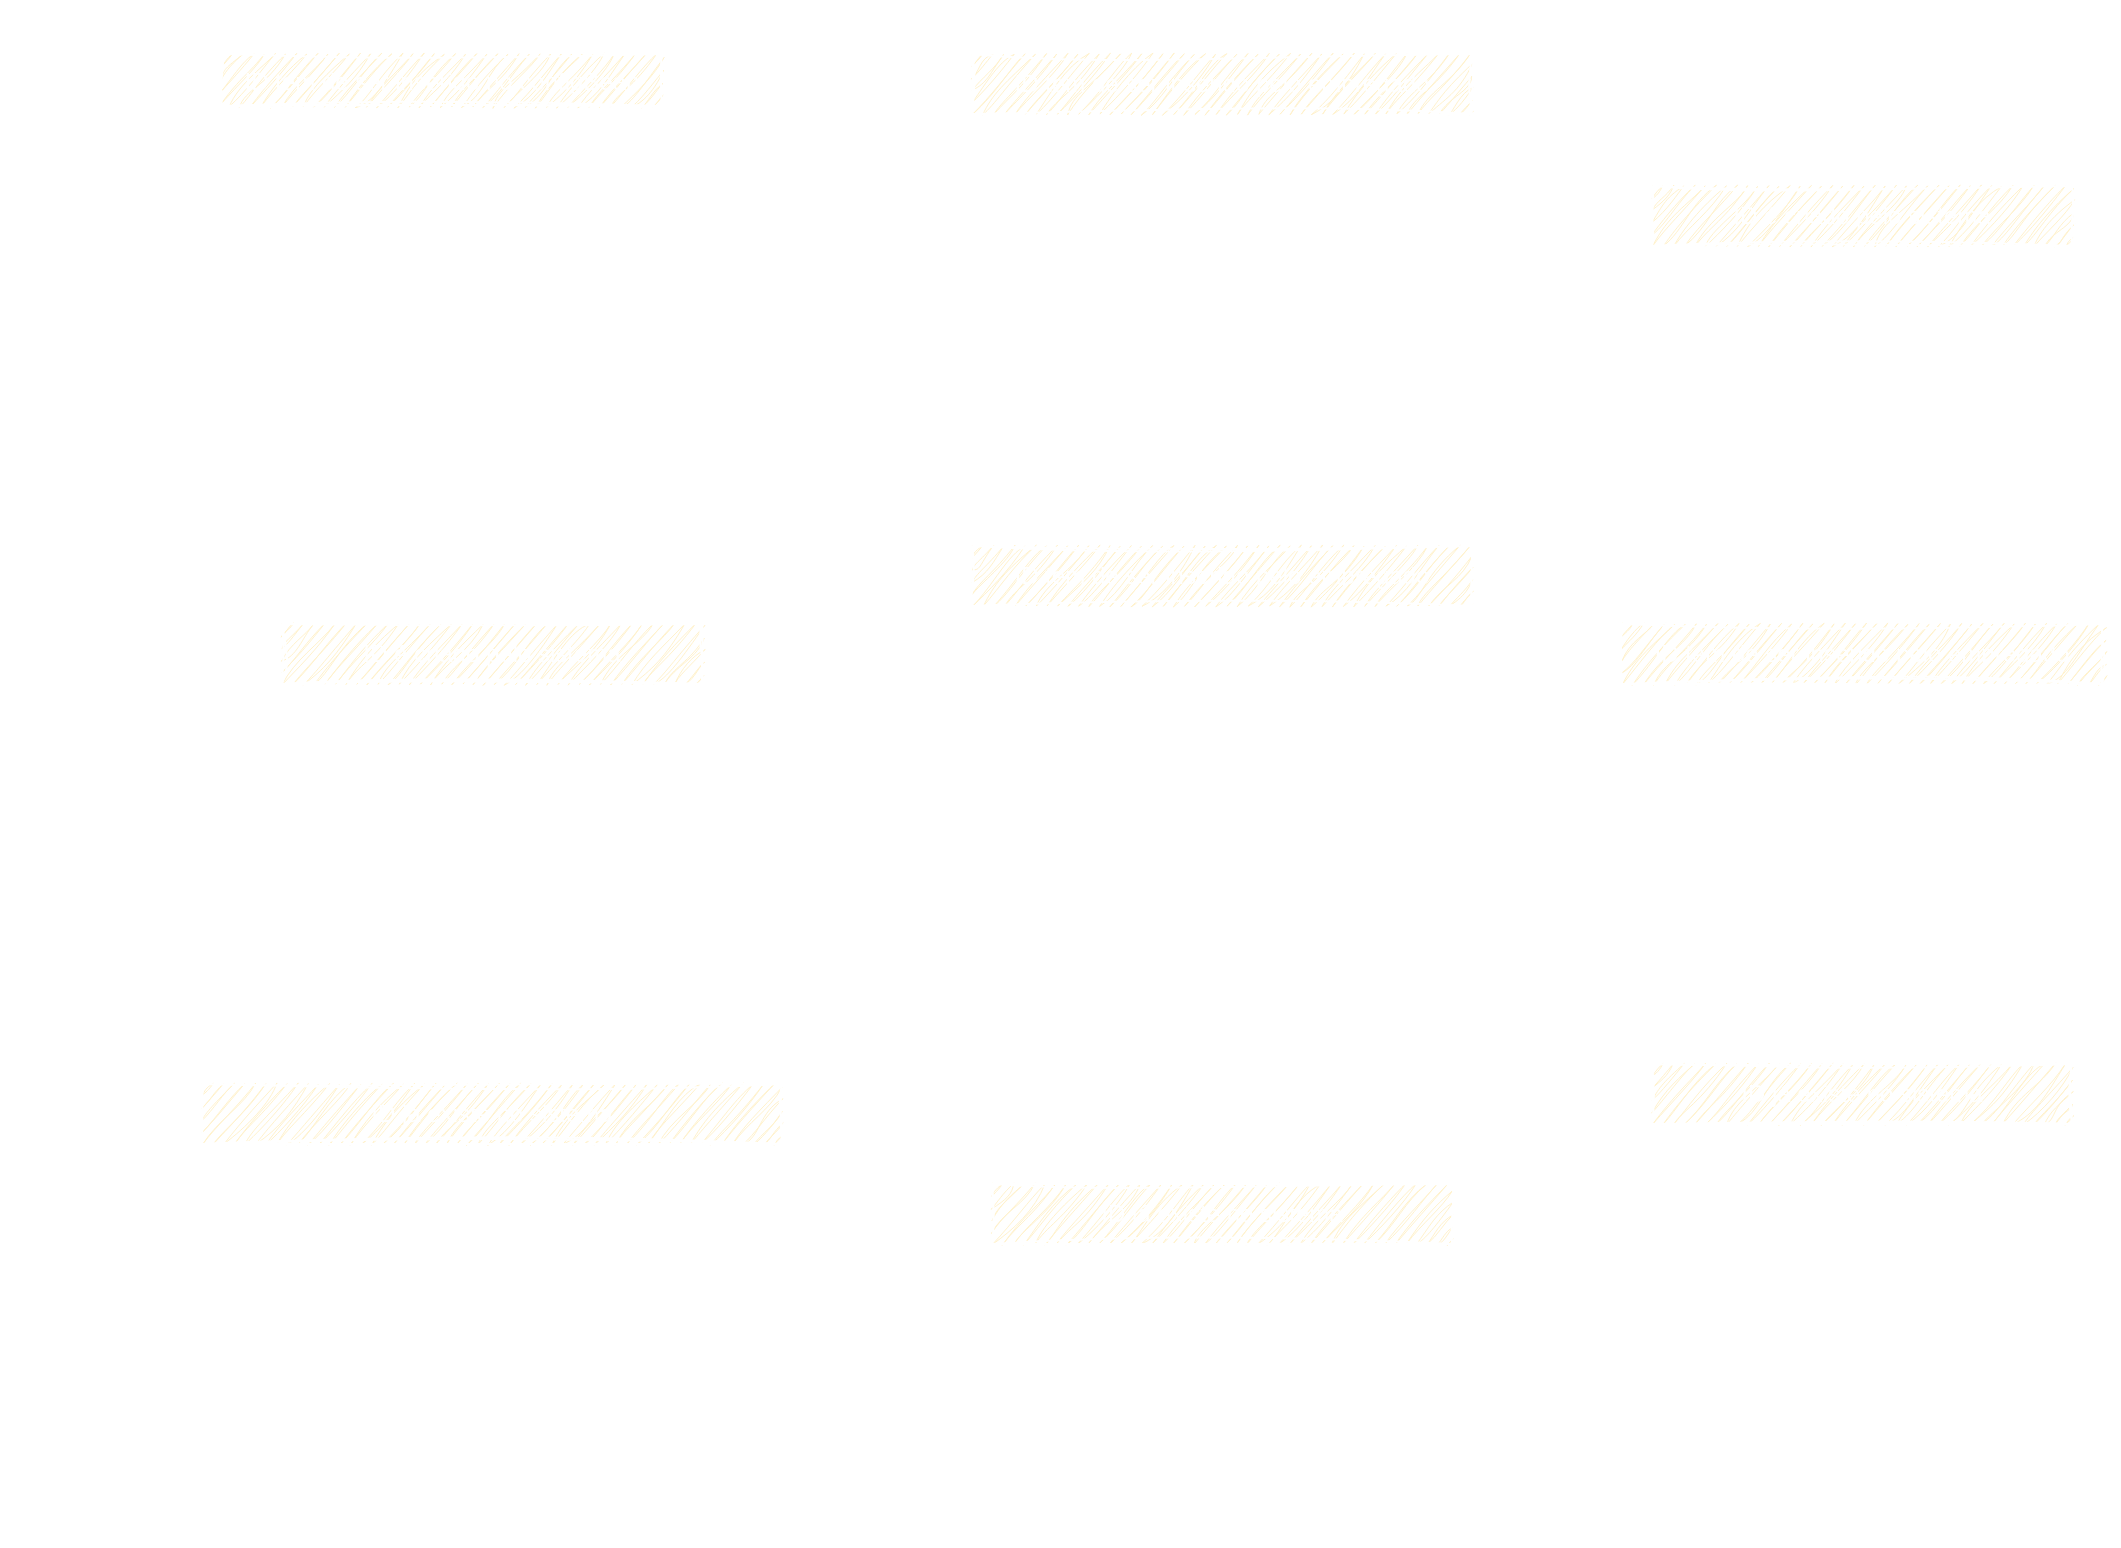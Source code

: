 <mxfile version="27.2.0">
  <diagram name="Page-1" id="cMN_Df8OAqZpYgNWafIF">
    <mxGraphModel dx="3818" dy="756" grid="1" gridSize="10" guides="1" tooltips="1" connect="1" arrows="1" fold="1" page="0" pageScale="1" pageWidth="850" pageHeight="1100" math="0" shadow="0">
      <root>
        <mxCell id="0" />
        <mxCell id="1" parent="0" />
        <mxCell id="_f2899_Ufuou7Of5-Ve6-8" value="&lt;b&gt;Order&lt;/b&gt;" style="swimlane;fontStyle=0;childLayout=stackLayout;horizontal=1;startSize=26;fillColor=none;horizontalStack=0;resizeParent=1;resizeParentMax=0;resizeLast=0;collapsible=1;marginBottom=0;whiteSpace=wrap;html=1;sketch=1;curveFitting=1;jiggle=2;strokeColor=#FFFFFF;fontColor=#FFFFFF;" parent="1" vertex="1">
          <mxGeometry x="-1655" y="385" width="250" height="186" as="geometry" />
        </mxCell>
        <mxCell id="f7W8siR6c6t3eu_DEzM9-4" value="ID tem de ser inserido pelo empregado" style="text;html=1;align=center;verticalAlign=middle;whiteSpace=wrap;rounded=0;fillColor=#fff2cc;strokeColor=#FFFFFF;sketch=1;curveFitting=1;jiggle=2;fontColor=#FFFFFF;" parent="_f2899_Ufuou7Of5-Ve6-8" vertex="1">
          <mxGeometry y="26" width="250" height="30" as="geometry" />
        </mxCell>
        <mxCell id="_f2899_Ufuou7Of5-Ve6-9" value="+ id: long" style="text;strokeColor=#FFFFFF;fillColor=none;align=left;verticalAlign=top;spacingLeft=4;spacingRight=4;overflow=hidden;rotatable=0;points=[[0,0.5],[1,0.5]];portConstraint=eastwest;whiteSpace=wrap;html=1;sketch=1;curveFitting=1;jiggle=2;fontColor=#FFFFFF;" parent="_f2899_Ufuou7Of5-Ve6-8" vertex="1">
          <mxGeometry y="56" width="250" height="26" as="geometry" />
        </mxCell>
        <mxCell id="f7W8siR6c6t3eu_DEzM9-13" value="+ createdDate: Date" style="text;strokeColor=#FFFFFF;fillColor=none;align=left;verticalAlign=top;spacingLeft=4;spacingRight=4;overflow=hidden;rotatable=0;points=[[0,0.5],[1,0.5]];portConstraint=eastwest;whiteSpace=wrap;html=1;sketch=1;curveFitting=1;jiggle=2;fontColor=#FFFFFF;" parent="_f2899_Ufuou7Of5-Ve6-8" vertex="1">
          <mxGeometry y="82" width="250" height="26" as="geometry" />
        </mxCell>
        <mxCell id="f7W8siR6c6t3eu_DEzM9-14" value="+ deliveredDate: Date" style="text;strokeColor=#FFFFFF;fillColor=none;align=left;verticalAlign=top;spacingLeft=4;spacingRight=4;overflow=hidden;rotatable=0;points=[[0,0.5],[1,0.5]];portConstraint=eastwest;whiteSpace=wrap;html=1;sketch=1;curveFitting=1;jiggle=2;fontColor=#FFFFFF;" parent="_f2899_Ufuou7Of5-Ve6-8" vertex="1">
          <mxGeometry y="108" width="250" height="26" as="geometry" />
        </mxCell>
        <mxCell id="_f2899_Ufuou7Of5-Ve6-10" value="+ customer: Customer" style="text;strokeColor=#FFFFFF;fillColor=none;align=left;verticalAlign=top;spacingLeft=4;spacingRight=4;overflow=hidden;rotatable=0;points=[[0,0.5],[1,0.5]];portConstraint=eastwest;whiteSpace=wrap;html=1;sketch=1;curveFitting=1;jiggle=2;fontColor=#FFFFFF;" parent="_f2899_Ufuou7Of5-Ve6-8" vertex="1">
          <mxGeometry y="134" width="250" height="26" as="geometry" />
        </mxCell>
        <mxCell id="_f2899_Ufuou7Of5-Ve6-11" value="+ volumes: List&amp;lt;Volume&amp;gt;" style="text;strokeColor=#FFFFFF;fillColor=none;align=left;verticalAlign=top;spacingLeft=4;spacingRight=4;overflow=hidden;rotatable=0;points=[[0,0.5],[1,0.5]];portConstraint=eastwest;whiteSpace=wrap;html=1;sketch=1;curveFitting=1;jiggle=2;fontColor=#FFFFFF;" parent="_f2899_Ufuou7Of5-Ve6-8" vertex="1">
          <mxGeometry y="160" width="250" height="26" as="geometry" />
        </mxCell>
        <mxCell id="_f2899_Ufuou7Of5-Ve6-14" value="&lt;b&gt;Customer&lt;/b&gt;" style="swimlane;fontStyle=0;childLayout=stackLayout;horizontal=1;startSize=26;fillColor=none;horizontalStack=0;resizeParent=1;resizeParentMax=0;resizeLast=0;collapsible=1;marginBottom=0;whiteSpace=wrap;html=1;sketch=1;curveFitting=1;jiggle=2;strokeColor=#FFFFFF;fontColor=#FFFFFF;" parent="1" vertex="1">
          <mxGeometry x="-1830" y="594" width="140" height="52" as="geometry" />
        </mxCell>
        <mxCell id="_f2899_Ufuou7Of5-Ve6-15" value="+ orders: List&amp;lt;Order&amp;gt;" style="text;strokeColor=#FFFFFF;fillColor=none;align=left;verticalAlign=top;spacingLeft=4;spacingRight=4;overflow=hidden;rotatable=0;points=[[0,0.5],[1,0.5]];portConstraint=eastwest;whiteSpace=wrap;html=1;sketch=1;curveFitting=1;jiggle=2;fontColor=#FFFFFF;" parent="_f2899_Ufuou7Of5-Ve6-14" vertex="1">
          <mxGeometry y="26" width="140" height="26" as="geometry" />
        </mxCell>
        <mxCell id="_f2899_Ufuou7Of5-Ve6-20" value="" style="endArrow=ERzeroToMany;html=1;rounded=0;fontSize=12;startSize=13;endSize=13;endFill=0;startArrow=ERmandOne;startFill=0;targetPerimeterSpacing=0;strokeWidth=1;jumpSize=7;jumpStyle=none;sketch=1;curveFitting=1;jiggle=2;strokeColor=#FFFFFF;fontColor=#FFFFFF;" parent="1" source="_f2899_Ufuou7Of5-Ve6-14" target="_f2899_Ufuou7Of5-Ve6-8" edge="1">
          <mxGeometry relative="1" as="geometry">
            <mxPoint x="-1760" y="776" as="sourcePoint" />
            <mxPoint x="-1600" y="776" as="targetPoint" />
            <Array as="points">
              <mxPoint x="-1760" y="478" />
            </Array>
          </mxGeometry>
        </mxCell>
        <mxCell id="_f2899_Ufuou7Of5-Ve6-21" value="&lt;b&gt;Volume&lt;/b&gt;" style="swimlane;fontStyle=0;childLayout=stackLayout;horizontal=1;startSize=26;fillColor=none;horizontalStack=0;resizeParent=1;resizeParentMax=0;resizeLast=0;collapsible=1;marginBottom=0;whiteSpace=wrap;html=1;sketch=1;curveFitting=1;jiggle=2;strokeColor=#FFFFFF;fontColor=#FFFFFF;" parent="1" vertex="1">
          <mxGeometry x="-1655" y="631" width="250" height="238" as="geometry" />
        </mxCell>
        <mxCell id="f7W8siR6c6t3eu_DEzM9-12" value="ID tem de ser inserido pelo empregado" style="text;html=1;align=center;verticalAlign=middle;whiteSpace=wrap;rounded=0;fillColor=#fff2cc;strokeColor=#FFFFFF;sketch=1;curveFitting=1;jiggle=2;fontColor=#FFFFFF;" parent="_f2899_Ufuou7Of5-Ve6-21" vertex="1">
          <mxGeometry y="26" width="250" height="30" as="geometry" />
        </mxCell>
        <mxCell id="_f2899_Ufuou7Of5-Ve6-22" value="+ id: long" style="text;strokeColor=#FFFFFF;fillColor=none;align=left;verticalAlign=top;spacingLeft=4;spacingRight=4;overflow=hidden;rotatable=0;points=[[0,0.5],[1,0.5]];portConstraint=eastwest;whiteSpace=wrap;html=1;sketch=1;curveFitting=1;jiggle=2;fontColor=#FFFFFF;" parent="_f2899_Ufuou7Of5-Ve6-21" vertex="1">
          <mxGeometry y="56" width="250" height="26" as="geometry" />
        </mxCell>
        <mxCell id="K8J9Dw67rBefeWDIj-ES-1" value="+ sentDate: Date" style="text;strokeColor=#FFFFFF;fillColor=none;align=left;verticalAlign=top;spacingLeft=4;spacingRight=4;overflow=hidden;rotatable=0;points=[[0,0.5],[1,0.5]];portConstraint=eastwest;whiteSpace=wrap;html=1;sketch=1;curveFitting=1;jiggle=2;fontColor=#FFFFFF;" parent="_f2899_Ufuou7Of5-Ve6-21" vertex="1">
          <mxGeometry y="82" width="250" height="26" as="geometry" />
        </mxCell>
        <mxCell id="K8J9Dw67rBefeWDIj-ES-2" value="+ deliveredDate&lt;span style=&quot;background-color: initial;&quot;&gt;: Date&lt;/span&gt;" style="text;strokeColor=#FFFFFF;fillColor=none;align=left;verticalAlign=top;spacingLeft=4;spacingRight=4;overflow=hidden;rotatable=0;points=[[0,0.5],[1,0.5]];portConstraint=eastwest;whiteSpace=wrap;html=1;sketch=1;curveFitting=1;jiggle=2;fontColor=#FFFFFF;" parent="_f2899_Ufuou7Of5-Ve6-21" vertex="1">
          <mxGeometry y="108" width="250" height="26" as="geometry" />
        </mxCell>
        <mxCell id="_f2899_Ufuou7Of5-Ve6-23" value="+ pack: PackageType" style="text;strokeColor=#FFFFFF;fillColor=none;align=left;verticalAlign=top;spacingLeft=4;spacingRight=4;overflow=hidden;rotatable=0;points=[[0,0.5],[1,0.5]];portConstraint=eastwest;whiteSpace=wrap;html=1;sketch=1;curveFitting=1;jiggle=2;fontColor=#FFFFFF;" parent="_f2899_Ufuou7Of5-Ve6-21" vertex="1">
          <mxGeometry y="134" width="250" height="26" as="geometry" />
        </mxCell>
        <mxCell id="_f2899_Ufuou7Of5-Ve6-24" value="+ products: List&amp;lt;ProductRecords&amp;gt;" style="text;strokeColor=#FFFFFF;fillColor=none;align=left;verticalAlign=top;spacingLeft=4;spacingRight=4;overflow=hidden;rotatable=0;points=[[0,0.5],[1,0.5]];portConstraint=eastwest;whiteSpace=wrap;html=1;sketch=1;curveFitting=1;jiggle=2;fontColor=#FFFFFF;" parent="_f2899_Ufuou7Of5-Ve6-21" vertex="1">
          <mxGeometry y="160" width="250" height="26" as="geometry" />
        </mxCell>
        <mxCell id="_f2899_Ufuou7Of5-Ve6-25" value="+ sensors: List&amp;lt;Sensor&amp;gt;" style="text;strokeColor=#FFFFFF;fillColor=none;align=left;verticalAlign=top;spacingLeft=4;spacingRight=4;overflow=hidden;rotatable=0;points=[[0,0.5],[1,0.5]];portConstraint=eastwest;whiteSpace=wrap;html=1;sketch=1;curveFitting=1;jiggle=2;fontColor=#FFFFFF;" parent="_f2899_Ufuou7Of5-Ve6-21" vertex="1">
          <mxGeometry y="186" width="250" height="26" as="geometry" />
        </mxCell>
        <mxCell id="_f2899_Ufuou7Of5-Ve6-26" value="+ order: Order" style="text;strokeColor=#FFFFFF;fillColor=none;align=left;verticalAlign=top;spacingLeft=4;spacingRight=4;overflow=hidden;rotatable=0;points=[[0,0.5],[1,0.5]];portConstraint=eastwest;whiteSpace=wrap;html=1;sketch=1;curveFitting=1;jiggle=2;fontColor=#FFFFFF;" parent="_f2899_Ufuou7Of5-Ve6-21" vertex="1">
          <mxGeometry y="212" width="250" height="26" as="geometry" />
        </mxCell>
        <mxCell id="_f2899_Ufuou7Of5-Ve6-27" value="" style="endArrow=ERmandOne;html=1;rounded=0;fontSize=12;startSize=13;endSize=13;startArrow=ERoneToMany;startFill=0;endFill=0;sketch=1;curveFitting=1;jiggle=2;strokeColor=#FFFFFF;fontColor=#FFFFFF;" parent="1" source="_f2899_Ufuou7Of5-Ve6-21" target="_f2899_Ufuou7Of5-Ve6-8" edge="1">
          <mxGeometry relative="1" as="geometry">
            <mxPoint x="-1730" y="776" as="sourcePoint" />
            <mxPoint x="-1610" y="646" as="targetPoint" />
          </mxGeometry>
        </mxCell>
        <mxCell id="vDZfe7IzeGbe9_NpDukr-15" value="&lt;b&gt;ProductType&lt;/b&gt;" style="swimlane;fontStyle=0;childLayout=stackLayout;horizontal=1;startSize=26;fillColor=none;horizontalStack=0;resizeParent=1;resizeParentMax=0;resizeLast=0;collapsible=1;marginBottom=0;whiteSpace=wrap;html=1;sketch=1;curveFitting=1;jiggle=2;strokeColor=#FFFFFF;fontColor=#FFFFFF;" parent="1" vertex="1">
          <mxGeometry x="-2040" y="900" width="290" height="186" as="geometry">
            <mxRectangle x="-1680" y="990" width="90" height="30" as="alternateBounds" />
          </mxGeometry>
        </mxCell>
        <mxCell id="f7W8siR6c6t3eu_DEzM9-8" value="ID já existe no sistema" style="text;html=1;align=center;verticalAlign=middle;whiteSpace=wrap;rounded=0;fillColor=#fff2cc;strokeColor=#FFFFFF;sketch=1;curveFitting=1;jiggle=2;fontColor=#FFFFFF;" parent="vDZfe7IzeGbe9_NpDukr-15" vertex="1">
          <mxGeometry y="26" width="290" height="30" as="geometry" />
        </mxCell>
        <mxCell id="vDZfe7IzeGbe9_NpDukr-16" value="+ id: long" style="text;strokeColor=#FFFFFF;fillColor=none;align=left;verticalAlign=top;spacingLeft=4;spacingRight=4;overflow=hidden;rotatable=0;points=[[0,0.5],[1,0.5]];portConstraint=eastwest;whiteSpace=wrap;html=1;sketch=1;curveFitting=1;jiggle=2;fontColor=#FFFFFF;" parent="vDZfe7IzeGbe9_NpDukr-15" vertex="1">
          <mxGeometry y="56" width="290" height="26" as="geometry" />
        </mxCell>
        <mxCell id="vDZfe7IzeGbe9_NpDukr-17" value="+ name: String" style="text;strokeColor=#FFFFFF;fillColor=none;align=left;verticalAlign=top;spacingLeft=4;spacingRight=4;overflow=hidden;rotatable=0;points=[[0,0.5],[1,0.5]];portConstraint=eastwest;whiteSpace=wrap;html=1;sketch=1;curveFitting=1;jiggle=2;fontColor=#FFFFFF;" parent="vDZfe7IzeGbe9_NpDukr-15" vertex="1">
          <mxGeometry y="82" width="290" height="26" as="geometry" />
        </mxCell>
        <mxCell id="_Q6XGL1x2K6SCyfAGfjQ-2" value="+ mandatoryPackage: boolean" style="text;strokeColor=#FFFFFF;fillColor=none;align=left;verticalAlign=top;spacingLeft=4;spacingRight=4;overflow=hidden;rotatable=0;points=[[0,0.5],[1,0.5]];portConstraint=eastwest;whiteSpace=wrap;html=1;sketch=1;curveFitting=1;jiggle=2;fontColor=#FFFFFF;" parent="vDZfe7IzeGbe9_NpDukr-15" vertex="1">
          <mxGeometry y="108" width="290" height="26" as="geometry" />
        </mxCell>
        <mxCell id="vDZfe7IzeGbe9_NpDukr-22" value="+ mandatorySensors: List&amp;lt;SensorType&amp;gt;" style="text;strokeColor=#FFFFFF;fillColor=none;align=left;verticalAlign=top;spacingLeft=4;spacingRight=4;overflow=hidden;rotatable=0;points=[[0,0.5],[1,0.5]];portConstraint=eastwest;whiteSpace=wrap;html=1;sketch=1;curveFitting=1;jiggle=2;fontColor=#FFFFFF;" parent="vDZfe7IzeGbe9_NpDukr-15" vertex="1">
          <mxGeometry y="134" width="290" height="26" as="geometry" />
        </mxCell>
        <mxCell id="IXSkyl0bV_Z0-9Qknr-a-1" value="+ productRecords: List&amp;lt;ProductRecord&amp;gt;" style="text;strokeColor=#FFFFFF;fillColor=none;align=left;verticalAlign=top;spacingLeft=4;spacingRight=4;overflow=hidden;rotatable=0;points=[[0,0.5],[1,0.5]];portConstraint=eastwest;whiteSpace=wrap;html=1;sketch=1;curveFitting=1;jiggle=2;fontColor=#FFFFFF;" parent="vDZfe7IzeGbe9_NpDukr-15" vertex="1">
          <mxGeometry y="160" width="290" height="26" as="geometry" />
        </mxCell>
        <mxCell id="vDZfe7IzeGbe9_NpDukr-25" value="&lt;b&gt;Sensor&lt;/b&gt;" style="swimlane;fontStyle=0;childLayout=stackLayout;horizontal=1;startSize=26;fillColor=none;horizontalStack=0;resizeParent=1;resizeParentMax=0;resizeLast=0;collapsible=1;marginBottom=0;whiteSpace=wrap;html=1;sketch=1;curveFitting=1;jiggle=2;strokeColor=#FFFFFF;fontColor=#FFFFFF;" parent="1" vertex="1">
          <mxGeometry x="-1330" y="670" width="240" height="160" as="geometry" />
        </mxCell>
        <mxCell id="f7W8siR6c6t3eu_DEzM9-5" value="ID tem de ser inserido pelo empregado" style="text;html=1;align=center;verticalAlign=middle;whiteSpace=wrap;rounded=0;fillColor=#fff2cc;strokeColor=#FFFFFF;sketch=1;curveFitting=1;jiggle=2;fontColor=#FFFFFF;" parent="vDZfe7IzeGbe9_NpDukr-25" vertex="1">
          <mxGeometry y="26" width="240" height="30" as="geometry" />
        </mxCell>
        <mxCell id="vDZfe7IzeGbe9_NpDukr-26" value="+ id: long" style="text;strokeColor=#FFFFFF;fillColor=none;align=left;verticalAlign=top;spacingLeft=4;spacingRight=4;overflow=hidden;rotatable=0;points=[[0,0.5],[1,0.5]];portConstraint=eastwest;whiteSpace=wrap;html=1;sketch=1;curveFitting=1;jiggle=2;fontColor=#FFFFFF;" parent="vDZfe7IzeGbe9_NpDukr-25" vertex="1">
          <mxGeometry y="56" width="240" height="26" as="geometry" />
        </mxCell>
        <mxCell id="vDZfe7IzeGbe9_NpDukr-27" value="+ sensorType: SensorType" style="text;strokeColor=#FFFFFF;fillColor=none;align=left;verticalAlign=top;spacingLeft=4;spacingRight=4;overflow=hidden;rotatable=0;points=[[0,0.5],[1,0.5]];portConstraint=eastwest;whiteSpace=wrap;html=1;sketch=1;curveFitting=1;jiggle=2;fontColor=#FFFFFF;" parent="vDZfe7IzeGbe9_NpDukr-25" vertex="1">
          <mxGeometry y="82" width="240" height="26" as="geometry" />
        </mxCell>
        <mxCell id="vDZfe7IzeGbe9_NpDukr-28" value="+ volume: Volume" style="text;strokeColor=#FFFFFF;fillColor=none;align=left;verticalAlign=top;spacingLeft=4;spacingRight=4;overflow=hidden;rotatable=0;points=[[0,0.5],[1,0.5]];portConstraint=eastwest;whiteSpace=wrap;html=1;sketch=1;curveFitting=1;jiggle=2;fontColor=#FFFFFF;" parent="vDZfe7IzeGbe9_NpDukr-25" vertex="1">
          <mxGeometry y="108" width="240" height="26" as="geometry" />
        </mxCell>
        <mxCell id="LXzmhEmYesHwJu5CRcuR-1" value="+ history: List&amp;lt;&lt;span style=&quot;text-align: center;&quot;&gt;SensorRecord&lt;/span&gt;&amp;gt;" style="text;strokeColor=#FFFFFF;fillColor=none;align=left;verticalAlign=top;spacingLeft=4;spacingRight=4;overflow=hidden;rotatable=0;points=[[0,0.5],[1,0.5]];portConstraint=eastwest;whiteSpace=wrap;html=1;sketch=1;curveFitting=1;jiggle=2;fontColor=#FFFFFF;" parent="vDZfe7IzeGbe9_NpDukr-25" vertex="1">
          <mxGeometry y="134" width="240" height="26" as="geometry" />
        </mxCell>
        <mxCell id="UekZVxKTPZU8Njk1ZDB9-11" style="edgeStyle=orthogonalEdgeStyle;rounded=0;orthogonalLoop=1;jettySize=auto;html=1;exitX=1;exitY=0.5;exitDx=0;exitDy=0;sketch=1;curveFitting=1;jiggle=2;strokeColor=#FFFFFF;fontColor=#FFFFFF;" parent="vDZfe7IzeGbe9_NpDukr-25" source="vDZfe7IzeGbe9_NpDukr-28" target="vDZfe7IzeGbe9_NpDukr-28" edge="1">
          <mxGeometry relative="1" as="geometry" />
        </mxCell>
        <mxCell id="vDZfe7IzeGbe9_NpDukr-37" value="&lt;b&gt;SensorType&lt;/b&gt;" style="swimlane;fontStyle=0;childLayout=stackLayout;horizontal=1;startSize=26;fillColor=none;horizontalStack=0;resizeParent=1;resizeParentMax=0;resizeLast=0;collapsible=1;marginBottom=0;whiteSpace=wrap;html=1;sketch=1;curveFitting=1;jiggle=2;strokeColor=#FFFFFF;fontColor=#FFFFFF;" parent="1" vertex="1">
          <mxGeometry x="-1315" y="890" width="210" height="264" as="geometry" />
        </mxCell>
        <mxCell id="f7W8siR6c6t3eu_DEzM9-6" value="ID já existe no sistema" style="text;html=1;align=center;verticalAlign=middle;whiteSpace=wrap;rounded=0;fillColor=#fff2cc;strokeColor=#FFFFFF;sketch=1;curveFitting=1;jiggle=2;fontColor=#FFFFFF;" parent="vDZfe7IzeGbe9_NpDukr-37" vertex="1">
          <mxGeometry y="26" width="210" height="30" as="geometry" />
        </mxCell>
        <mxCell id="vDZfe7IzeGbe9_NpDukr-38" value="+ id: long" style="text;strokeColor=#FFFFFF;fillColor=none;align=left;verticalAlign=top;spacingLeft=4;spacingRight=4;overflow=hidden;rotatable=0;points=[[0,0.5],[1,0.5]];portConstraint=eastwest;whiteSpace=wrap;html=1;sketch=1;curveFitting=1;jiggle=2;fontColor=#FFFFFF;" parent="vDZfe7IzeGbe9_NpDukr-37" vertex="1">
          <mxGeometry y="56" width="210" height="26" as="geometry" />
        </mxCell>
        <mxCell id="vDZfe7IzeGbe9_NpDukr-39" value="+ name: String" style="text;strokeColor=#FFFFFF;fillColor=none;align=left;verticalAlign=top;spacingLeft=4;spacingRight=4;overflow=hidden;rotatable=0;points=[[0,0.5],[1,0.5]];portConstraint=eastwest;whiteSpace=wrap;html=1;sketch=1;curveFitting=1;jiggle=2;fontColor=#FFFFFF;" parent="vDZfe7IzeGbe9_NpDukr-37" vertex="1">
          <mxGeometry y="82" width="210" height="26" as="geometry" />
        </mxCell>
        <mxCell id="vDZfe7IzeGbe9_NpDukr-40" value="+ unit: String" style="text;strokeColor=#FFFFFF;fillColor=none;align=left;verticalAlign=top;spacingLeft=4;spacingRight=4;overflow=hidden;rotatable=0;points=[[0,0.5],[1,0.5]];portConstraint=eastwest;whiteSpace=wrap;html=1;sketch=1;curveFitting=1;jiggle=2;fontColor=#FFFFFF;" parent="vDZfe7IzeGbe9_NpDukr-37" vertex="1">
          <mxGeometry y="108" width="210" height="26" as="geometry" />
        </mxCell>
        <mxCell id="vDZfe7IzeGbe9_NpDukr-41" value="+ products: List&amp;lt;ProductTypes&amp;gt;" style="text;strokeColor=#FFFFFF;fillColor=none;align=left;verticalAlign=top;spacingLeft=4;spacingRight=4;overflow=hidden;rotatable=0;points=[[0,0.5],[1,0.5]];portConstraint=eastwest;whiteSpace=wrap;html=1;sketch=1;curveFitting=1;jiggle=2;fontColor=#FFFFFF;" parent="vDZfe7IzeGbe9_NpDukr-37" vertex="1">
          <mxGeometry y="134" width="210" height="26" as="geometry" />
        </mxCell>
        <mxCell id="vDZfe7IzeGbe9_NpDukr-42" value="+ sensors: List&amp;lt;Sensor&amp;gt;" style="text;strokeColor=#FFFFFF;fillColor=none;align=left;verticalAlign=top;spacingLeft=4;spacingRight=4;overflow=hidden;rotatable=0;points=[[0,0.5],[1,0.5]];portConstraint=eastwest;whiteSpace=wrap;html=1;sketch=1;curveFitting=1;jiggle=2;fontColor=#FFFFFF;" parent="vDZfe7IzeGbe9_NpDukr-37" vertex="1">
          <mxGeometry y="160" width="210" height="26" as="geometry" />
        </mxCell>
        <mxCell id="vDZfe7IzeGbe9_NpDukr-43" value="+ packageTypes: List&amp;lt;PackageType&amp;gt;" style="text;strokeColor=#FFFFFF;fillColor=none;align=left;verticalAlign=top;spacingLeft=4;spacingRight=4;overflow=hidden;rotatable=0;points=[[0,0.5],[1,0.5]];portConstraint=eastwest;whiteSpace=wrap;html=1;sketch=1;curveFitting=1;jiggle=2;fontColor=#FFFFFF;" parent="vDZfe7IzeGbe9_NpDukr-37" vertex="1">
          <mxGeometry y="186" width="210" height="26" as="geometry" />
        </mxCell>
        <mxCell id="K8J9Dw67rBefeWDIj-ES-9" value="+ ceiling: double" style="text;strokeColor=#FFFFFF;fillColor=none;align=left;verticalAlign=top;spacingLeft=4;spacingRight=4;overflow=hidden;rotatable=0;points=[[0,0.5],[1,0.5]];portConstraint=eastwest;whiteSpace=wrap;html=1;sketch=1;curveFitting=1;jiggle=2;fontColor=#FFFFFF;" parent="vDZfe7IzeGbe9_NpDukr-37" vertex="1">
          <mxGeometry y="212" width="210" height="26" as="geometry" />
        </mxCell>
        <mxCell id="K8J9Dw67rBefeWDIj-ES-8" value="+ floor: double" style="text;strokeColor=#FFFFFF;fillColor=none;align=left;verticalAlign=top;spacingLeft=4;spacingRight=4;overflow=hidden;rotatable=0;points=[[0,0.5],[1,0.5]];portConstraint=eastwest;whiteSpace=wrap;html=1;sketch=1;curveFitting=1;jiggle=2;fontColor=#FFFFFF;" parent="vDZfe7IzeGbe9_NpDukr-37" vertex="1">
          <mxGeometry y="238" width="210" height="26" as="geometry" />
        </mxCell>
        <mxCell id="vDZfe7IzeGbe9_NpDukr-50" value="&lt;b&gt;PackageType&lt;/b&gt;" style="swimlane;fontStyle=0;childLayout=stackLayout;horizontal=1;startSize=26;fillColor=none;horizontalStack=0;resizeParent=1;resizeParentMax=0;resizeLast=0;collapsible=1;marginBottom=0;whiteSpace=wrap;html=1;sketch=1;curveFitting=1;jiggle=2;strokeColor=#FFFFFF;fontColor=#FFFFFF;" parent="1" vertex="1">
          <mxGeometry x="-1645" y="950" width="230" height="160" as="geometry" />
        </mxCell>
        <mxCell id="f7W8siR6c6t3eu_DEzM9-9" value="ID já existe no sistema" style="text;html=1;align=center;verticalAlign=middle;whiteSpace=wrap;rounded=0;fillColor=#fff2cc;strokeColor=#FFFFFF;sketch=1;curveFitting=1;jiggle=2;fontColor=#FFFFFF;" parent="vDZfe7IzeGbe9_NpDukr-50" vertex="1">
          <mxGeometry y="26" width="230" height="30" as="geometry" />
        </mxCell>
        <mxCell id="vDZfe7IzeGbe9_NpDukr-51" value="+ id: long" style="text;strokeColor=#FFFFFF;fillColor=none;align=left;verticalAlign=top;spacingLeft=4;spacingRight=4;overflow=hidden;rotatable=0;points=[[0,0.5],[1,0.5]];portConstraint=eastwest;whiteSpace=wrap;html=1;sketch=1;curveFitting=1;jiggle=2;fontColor=#FFFFFF;" parent="vDZfe7IzeGbe9_NpDukr-50" vertex="1">
          <mxGeometry y="56" width="230" height="26" as="geometry" />
        </mxCell>
        <mxCell id="vDZfe7IzeGbe9_NpDukr-52" value="+ name: String" style="text;strokeColor=#FFFFFF;fillColor=none;align=left;verticalAlign=top;spacingLeft=4;spacingRight=4;overflow=hidden;rotatable=0;points=[[0,0.5],[1,0.5]];portConstraint=eastwest;whiteSpace=wrap;html=1;sketch=1;curveFitting=1;jiggle=2;fontColor=#FFFFFF;" parent="vDZfe7IzeGbe9_NpDukr-50" vertex="1">
          <mxGeometry y="82" width="230" height="26" as="geometry" />
        </mxCell>
        <mxCell id="pqre4A-kYwZO-19_Y6kV-6" value="+ mandatorySensors: List&amp;lt;SensorType&amp;gt;" style="text;strokeColor=#FFFFFF;fillColor=none;align=left;verticalAlign=top;spacingLeft=4;spacingRight=4;overflow=hidden;rotatable=0;points=[[0,0.5],[1,0.5]];portConstraint=eastwest;whiteSpace=wrap;html=1;sketch=1;curveFitting=1;jiggle=2;fontColor=#FFFFFF;" parent="vDZfe7IzeGbe9_NpDukr-50" vertex="1">
          <mxGeometry y="108" width="230" height="26" as="geometry" />
        </mxCell>
        <mxCell id="f7W8siR6c6t3eu_DEzM9-3" value="+ volume: List&amp;lt;Volume&amp;gt;" style="text;strokeColor=#FFFFFF;fillColor=none;align=left;verticalAlign=top;spacingLeft=4;spacingRight=4;overflow=hidden;rotatable=0;points=[[0,0.5],[1,0.5]];portConstraint=eastwest;whiteSpace=wrap;html=1;sketch=1;curveFitting=1;jiggle=2;fontColor=#FFFFFF;" parent="vDZfe7IzeGbe9_NpDukr-50" vertex="1">
          <mxGeometry y="134" width="230" height="26" as="geometry" />
        </mxCell>
        <mxCell id="vDZfe7IzeGbe9_NpDukr-63" value="&lt;b&gt;Employee&lt;/b&gt;" style="swimlane;fontStyle=0;childLayout=stackLayout;horizontal=1;startSize=26;fillColor=none;horizontalStack=0;resizeParent=1;resizeParentMax=0;resizeLast=0;collapsible=1;marginBottom=0;whiteSpace=wrap;html=1;sketch=1;curveFitting=1;jiggle=2;strokeColor=#FFFFFF;fontColor=#FFFFFF;" parent="1" vertex="1">
          <mxGeometry x="-2002.5" y="594" width="150" height="52" as="geometry" />
        </mxCell>
        <mxCell id="vDZfe7IzeGbe9_NpDukr-65" value="+ warehouse: String" style="text;strokeColor=#FFFFFF;fillColor=none;align=left;verticalAlign=top;spacingLeft=4;spacingRight=4;overflow=hidden;rotatable=0;points=[[0,0.5],[1,0.5]];portConstraint=eastwest;whiteSpace=wrap;html=1;sketch=1;curveFitting=1;jiggle=2;fontColor=#FFFFFF;" parent="vDZfe7IzeGbe9_NpDukr-63" vertex="1">
          <mxGeometry y="26" width="150" height="26" as="geometry" />
        </mxCell>
        <mxCell id="vDZfe7IzeGbe9_NpDukr-71" value="&lt;b&gt;User&lt;/b&gt;" style="swimlane;fontStyle=0;childLayout=stackLayout;horizontal=1;startSize=26;fillColor=none;horizontalStack=0;resizeParent=1;resizeParentMax=0;resizeLast=0;collapsible=1;marginBottom=0;whiteSpace=wrap;html=1;sketch=1;curveFitting=1;jiggle=2;strokeColor=#FFFFFF;fontColor=#FFFFFF;" parent="1" vertex="1">
          <mxGeometry x="-2030" y="385" width="220" height="156" as="geometry" />
        </mxCell>
        <mxCell id="p3XyfOfrDIH4doN2rme2-1" value="ID tem de ser inserido no configBean" style="text;strokeColor=#FFFFFF;fillColor=#fff2cc;align=center;verticalAlign=top;spacingLeft=4;spacingRight=4;overflow=hidden;rotatable=0;points=[[0,0.5],[1,0.5]];portConstraint=eastwest;whiteSpace=wrap;html=1;sketch=1;curveFitting=1;jiggle=2;fontColor=#FFFFFF;" parent="vDZfe7IzeGbe9_NpDukr-71" vertex="1">
          <mxGeometry y="26" width="220" height="26" as="geometry" />
        </mxCell>
        <mxCell id="vDZfe7IzeGbe9_NpDukr-72" value="+ username: String" style="text;strokeColor=#FFFFFF;fillColor=none;align=left;verticalAlign=top;spacingLeft=4;spacingRight=4;overflow=hidden;rotatable=0;points=[[0,0.5],[1,0.5]];portConstraint=eastwest;whiteSpace=wrap;html=1;sketch=1;curveFitting=1;jiggle=2;fontColor=#FFFFFF;" parent="vDZfe7IzeGbe9_NpDukr-71" vertex="1">
          <mxGeometry y="52" width="220" height="26" as="geometry" />
        </mxCell>
        <mxCell id="vDZfe7IzeGbe9_NpDukr-73" value="+ name: String" style="text;strokeColor=#FFFFFF;fillColor=none;align=left;verticalAlign=top;spacingLeft=4;spacingRight=4;overflow=hidden;rotatable=0;points=[[0,0.5],[1,0.5]];portConstraint=eastwest;whiteSpace=wrap;html=1;sketch=1;curveFitting=1;jiggle=2;fontColor=#FFFFFF;" parent="vDZfe7IzeGbe9_NpDukr-71" vertex="1">
          <mxGeometry y="78" width="220" height="26" as="geometry" />
        </mxCell>
        <mxCell id="vDZfe7IzeGbe9_NpDukr-74" value="+ password: String" style="text;strokeColor=#FFFFFF;fillColor=none;align=left;verticalAlign=top;spacingLeft=4;spacingRight=4;overflow=hidden;rotatable=0;points=[[0,0.5],[1,0.5]];portConstraint=eastwest;whiteSpace=wrap;html=1;sketch=1;curveFitting=1;jiggle=2;fontColor=#FFFFFF;" parent="vDZfe7IzeGbe9_NpDukr-71" vertex="1">
          <mxGeometry y="104" width="220" height="26" as="geometry" />
        </mxCell>
        <mxCell id="vDZfe7IzeGbe9_NpDukr-75" value="+ email: String" style="text;strokeColor=#FFFFFF;fillColor=none;align=left;verticalAlign=top;spacingLeft=4;spacingRight=4;overflow=hidden;rotatable=0;points=[[0,0.5],[1,0.5]];portConstraint=eastwest;whiteSpace=wrap;html=1;sketch=1;curveFitting=1;jiggle=2;fontColor=#FFFFFF;" parent="vDZfe7IzeGbe9_NpDukr-71" vertex="1">
          <mxGeometry y="130" width="220" height="26" as="geometry" />
        </mxCell>
        <mxCell id="vDZfe7IzeGbe9_NpDukr-76" value="&lt;b&gt;Manager&lt;/b&gt;" style="swimlane;fontStyle=0;childLayout=stackLayout;horizontal=1;startSize=26;fillColor=none;horizontalStack=0;resizeParent=1;resizeParentMax=0;resizeLast=0;collapsible=1;marginBottom=0;whiteSpace=wrap;html=1;sketch=1;curveFitting=1;jiggle=2;strokeColor=#FFFFFF;fontColor=#FFFFFF;" parent="1" vertex="1">
          <mxGeometry x="-2140" y="594" width="120" height="52" as="geometry" />
        </mxCell>
        <mxCell id="vDZfe7IzeGbe9_NpDukr-77" value="+ office: String" style="text;strokeColor=#FFFFFF;fillColor=none;align=left;verticalAlign=top;spacingLeft=4;spacingRight=4;overflow=hidden;rotatable=0;points=[[0,0.5],[1,0.5]];portConstraint=eastwest;whiteSpace=wrap;html=1;sketch=1;curveFitting=1;jiggle=2;fontColor=#FFFFFF;" parent="vDZfe7IzeGbe9_NpDukr-76" vertex="1">
          <mxGeometry y="26" width="120" height="26" as="geometry" />
        </mxCell>
        <mxCell id="vDZfe7IzeGbe9_NpDukr-78" style="edgeStyle=orthogonalEdgeStyle;rounded=0;orthogonalLoop=1;jettySize=auto;html=1;exitX=1;exitY=0.5;exitDx=0;exitDy=0;sketch=1;curveFitting=1;jiggle=2;strokeColor=#FFFFFF;fontColor=#FFFFFF;" parent="vDZfe7IzeGbe9_NpDukr-76" source="vDZfe7IzeGbe9_NpDukr-77" target="vDZfe7IzeGbe9_NpDukr-77" edge="1">
          <mxGeometry relative="1" as="geometry" />
        </mxCell>
        <mxCell id="vDZfe7IzeGbe9_NpDukr-79" value="" style="endArrow=classic;html=1;rounded=0;exitX=0.75;exitY=0;exitDx=0;exitDy=0;shape=flexArrow;strokeWidth=2;sketch=1;curveFitting=1;jiggle=2;strokeColor=#FFFFFF;fontColor=#FFFFFF;" parent="1" source="vDZfe7IzeGbe9_NpDukr-76" target="vDZfe7IzeGbe9_NpDukr-71" edge="1">
          <mxGeometry width="50" height="50" relative="1" as="geometry">
            <mxPoint x="-2060" y="688" as="sourcePoint" />
            <mxPoint x="-2010" y="638" as="targetPoint" />
          </mxGeometry>
        </mxCell>
        <mxCell id="vDZfe7IzeGbe9_NpDukr-80" value="" style="endArrow=classic;html=1;rounded=0;strokeWidth=2;shape=flexArrow;sketch=1;curveFitting=1;jiggle=2;strokeColor=#FFFFFF;fontColor=#FFFFFF;" parent="1" source="vDZfe7IzeGbe9_NpDukr-63" target="vDZfe7IzeGbe9_NpDukr-71" edge="1">
          <mxGeometry width="50" height="50" relative="1" as="geometry">
            <mxPoint x="-2035" y="722" as="sourcePoint" />
            <mxPoint x="-1940" y="623" as="targetPoint" />
          </mxGeometry>
        </mxCell>
        <mxCell id="vDZfe7IzeGbe9_NpDukr-81" value="" style="endArrow=classic;html=1;rounded=0;strokeWidth=2;shape=flexArrow;sketch=1;curveFitting=1;jiggle=2;strokeColor=#FFFFFF;fontColor=#FFFFFF;" parent="1" source="_f2899_Ufuou7Of5-Ve6-14" target="vDZfe7IzeGbe9_NpDukr-71" edge="1">
          <mxGeometry width="50" height="50" relative="1" as="geometry">
            <mxPoint x="-1912" y="722" as="sourcePoint" />
            <mxPoint x="-1895" y="628" as="targetPoint" />
          </mxGeometry>
        </mxCell>
        <mxCell id="vDZfe7IzeGbe9_NpDukr-85" value="" style="endArrow=ERmandOne;html=1;rounded=0;fontSize=12;startSize=13;endSize=13;startArrow=ERzeroToMany;startFill=0;endFill=0;sketch=1;curveFitting=1;jiggle=2;strokeColor=#FFFFFF;fontColor=#FFFFFF;" parent="1" source="f7W8siR6c6t3eu_DEzM9-15" target="vDZfe7IzeGbe9_NpDukr-15" edge="1">
          <mxGeometry relative="1" as="geometry">
            <mxPoint x="-1710" y="1016" as="sourcePoint" />
            <mxPoint x="-1780" y="1016" as="targetPoint" />
          </mxGeometry>
        </mxCell>
        <mxCell id="vDZfe7IzeGbe9_NpDukr-86" value="" style="endArrow=ERzeroToMany;html=1;rounded=0;fontSize=12;startSize=13;endSize=13;startArrow=ERmandOne;startFill=0;endFill=0;sketch=1;curveFitting=1;jiggle=2;strokeColor=#FFFFFF;fontColor=#FFFFFF;" parent="1" source="_f2899_Ufuou7Of5-Ve6-21" target="vDZfe7IzeGbe9_NpDukr-25" edge="1">
          <mxGeometry relative="1" as="geometry">
            <mxPoint x="-1525" y="896" as="sourcePoint" />
            <mxPoint x="-1525" y="992" as="targetPoint" />
          </mxGeometry>
        </mxCell>
        <mxCell id="vDZfe7IzeGbe9_NpDukr-87" value="" style="endArrow=ERzeroToMany;html=1;rounded=0;fontSize=12;startSize=13;endSize=13;endFill=0;startArrow=ERzeroToMany;startFill=0;exitX=0.902;exitY=0.982;exitDx=0;exitDy=0;exitPerimeter=0;sketch=1;curveFitting=1;jiggle=2;strokeColor=#FFFFFF;fontColor=#FFFFFF;" parent="1" source="IXSkyl0bV_Z0-9Qknr-a-1" target="vDZfe7IzeGbe9_NpDukr-42" edge="1">
          <mxGeometry relative="1" as="geometry">
            <mxPoint x="-1720" y="1006" as="sourcePoint" />
            <mxPoint x="-1810" y="1006" as="targetPoint" />
            <Array as="points">
              <mxPoint x="-1778" y="1140" />
              <mxPoint x="-1370" y="1140" />
              <mxPoint x="-1370" y="1070" />
            </Array>
          </mxGeometry>
        </mxCell>
        <mxCell id="vDZfe7IzeGbe9_NpDukr-89" value="" style="endArrow=ERmandOne;html=1;rounded=0;fontSize=12;startSize=13;endSize=13;startArrow=ERzeroToMany;startFill=0;endFill=0;sketch=1;curveFitting=1;jiggle=2;strokeColor=#FFFFFF;fontColor=#FFFFFF;" parent="1" source="vDZfe7IzeGbe9_NpDukr-25" target="vDZfe7IzeGbe9_NpDukr-37" edge="1">
          <mxGeometry relative="1" as="geometry">
            <mxPoint x="-1600" y="1278" as="sourcePoint" />
            <mxPoint x="-1382" y="1356" as="targetPoint" />
          </mxGeometry>
        </mxCell>
        <mxCell id="vDZfe7IzeGbe9_NpDukr-91" value="" style="endArrow=ERzeroToOne;html=1;rounded=0;fontSize=12;startSize=13;endSize=13;startArrow=ERzeroToMany;startFill=0;endFill=0;sketch=1;curveFitting=1;jiggle=2;strokeColor=#FFFFFF;fontColor=#FFFFFF;" parent="1" source="_f2899_Ufuou7Of5-Ve6-21" target="vDZfe7IzeGbe9_NpDukr-50" edge="1">
          <mxGeometry relative="1" as="geometry">
            <mxPoint x="-1720" y="1186" as="sourcePoint" />
            <mxPoint x="-1940" y="1296" as="targetPoint" />
          </mxGeometry>
        </mxCell>
        <mxCell id="pqre4A-kYwZO-19_Y6kV-5" value="" style="endArrow=ERzeroToMany;html=1;rounded=0;fontSize=12;startSize=13;endSize=13;startArrow=ERzeroToMany;startFill=0;endFill=0;sketch=1;curveFitting=1;jiggle=2;strokeColor=#FFFFFF;fontColor=#FFFFFF;" parent="1" source="vDZfe7IzeGbe9_NpDukr-50" target="vDZfe7IzeGbe9_NpDukr-37" edge="1">
          <mxGeometry relative="1" as="geometry">
            <mxPoint x="-1175" y="1101" as="sourcePoint" />
            <mxPoint x="-1080" y="1101" as="targetPoint" />
          </mxGeometry>
        </mxCell>
        <mxCell id="UekZVxKTPZU8Njk1ZDB9-2" value="&lt;b&gt;SensorRecord&lt;/b&gt;" style="swimlane;fontStyle=0;childLayout=stackLayout;horizontal=1;startSize=26;fillColor=none;horizontalStack=0;resizeParent=1;resizeParentMax=0;resizeLast=0;collapsible=1;marginBottom=0;whiteSpace=wrap;html=1;sketch=1;curveFitting=1;jiggle=2;strokeColor=#FFFFFF;fontColor=#FFFFFF;" parent="1" vertex="1">
          <mxGeometry x="-1315" y="451" width="210" height="160" as="geometry" />
        </mxCell>
        <mxCell id="f7W8siR6c6t3eu_DEzM9-11" value="ID é criado pelo sistema" style="text;html=1;align=center;verticalAlign=middle;whiteSpace=wrap;rounded=0;fillColor=#fff2cc;strokeColor=#FFFFFF;sketch=1;curveFitting=1;jiggle=2;fontColor=#FFFFFF;" parent="UekZVxKTPZU8Njk1ZDB9-2" vertex="1">
          <mxGeometry y="26" width="210" height="30" as="geometry" />
        </mxCell>
        <mxCell id="UekZVxKTPZU8Njk1ZDB9-3" value="+ id: long" style="text;strokeColor=#FFFFFF;fillColor=none;align=left;verticalAlign=top;spacingLeft=4;spacingRight=4;overflow=hidden;rotatable=0;points=[[0,0.5],[1,0.5]];portConstraint=eastwest;whiteSpace=wrap;html=1;sketch=1;curveFitting=1;jiggle=2;fontColor=#FFFFFF;" parent="UekZVxKTPZU8Njk1ZDB9-2" vertex="1">
          <mxGeometry y="56" width="210" height="26" as="geometry" />
        </mxCell>
        <mxCell id="f7W8siR6c6t3eu_DEzM9-10" value="+ time: Date" style="text;strokeColor=#FFFFFF;fillColor=none;align=left;verticalAlign=top;spacingLeft=4;spacingRight=4;overflow=hidden;rotatable=0;points=[[0,0.5],[1,0.5]];portConstraint=eastwest;whiteSpace=wrap;html=1;sketch=1;curveFitting=1;jiggle=2;fontColor=#FFFFFF;" parent="UekZVxKTPZU8Njk1ZDB9-2" vertex="1">
          <mxGeometry y="82" width="210" height="26" as="geometry" />
        </mxCell>
        <mxCell id="UekZVxKTPZU8Njk1ZDB9-4" value="+ value: double" style="text;strokeColor=#FFFFFF;fillColor=none;align=left;verticalAlign=top;spacingLeft=4;spacingRight=4;overflow=hidden;rotatable=0;points=[[0,0.5],[1,0.5]];portConstraint=eastwest;whiteSpace=wrap;html=1;sketch=1;curveFitting=1;jiggle=2;fontColor=#FFFFFF;" parent="UekZVxKTPZU8Njk1ZDB9-2" vertex="1">
          <mxGeometry y="108" width="210" height="26" as="geometry" />
        </mxCell>
        <mxCell id="f7W8siR6c6t3eu_DEzM9-22" value="+ sensor: Sensor" style="text;strokeColor=#FFFFFF;fillColor=none;align=left;verticalAlign=top;spacingLeft=4;spacingRight=4;overflow=hidden;rotatable=0;points=[[0,0.5],[1,0.5]];portConstraint=eastwest;whiteSpace=wrap;html=1;sketch=1;curveFitting=1;jiggle=2;fontColor=#FFFFFF;" parent="UekZVxKTPZU8Njk1ZDB9-2" vertex="1">
          <mxGeometry y="134" width="210" height="26" as="geometry" />
        </mxCell>
        <mxCell id="UekZVxKTPZU8Njk1ZDB9-10" value="" style="endArrow=ERzeroToMany;html=1;rounded=0;fontSize=12;startSize=13;endSize=13;endFill=0;startArrow=ERmandOne;startFill=0;sketch=1;curveFitting=1;jiggle=2;strokeColor=#FFFFFF;fontColor=#FFFFFF;" parent="1" source="vDZfe7IzeGbe9_NpDukr-25" target="UekZVxKTPZU8Njk1ZDB9-2" edge="1">
          <mxGeometry relative="1" as="geometry">
            <mxPoint x="-1140" y="837" as="sourcePoint" />
            <mxPoint x="-940" y="944" as="targetPoint" />
          </mxGeometry>
        </mxCell>
        <mxCell id="f7W8siR6c6t3eu_DEzM9-15" value="&lt;b&gt;ProductRecord&lt;/b&gt;" style="swimlane;fontStyle=0;childLayout=stackLayout;horizontal=1;startSize=26;fillColor=none;horizontalStack=0;resizeParent=1;resizeParentMax=0;resizeLast=0;collapsible=1;marginBottom=0;whiteSpace=wrap;html=1;sketch=1;curveFitting=1;jiggle=2;strokeColor=#FFFFFF;fontColor=#FFFFFF;" parent="1" vertex="1">
          <mxGeometry x="-2000" y="670" width="210" height="160" as="geometry" />
        </mxCell>
        <mxCell id="f7W8siR6c6t3eu_DEzM9-16" value="ID é criado pelo sistema" style="text;html=1;align=center;verticalAlign=middle;whiteSpace=wrap;rounded=0;fillColor=#fff2cc;strokeColor=#FFFFFF;sketch=1;curveFitting=1;jiggle=2;fontColor=#FFFFFF;" parent="f7W8siR6c6t3eu_DEzM9-15" vertex="1">
          <mxGeometry y="26" width="210" height="30" as="geometry" />
        </mxCell>
        <mxCell id="f7W8siR6c6t3eu_DEzM9-17" value="+ id: long" style="text;strokeColor=#FFFFFF;fillColor=none;align=left;verticalAlign=top;spacingLeft=4;spacingRight=4;overflow=hidden;rotatable=0;points=[[0,0.5],[1,0.5]];portConstraint=eastwest;whiteSpace=wrap;html=1;sketch=1;curveFitting=1;jiggle=2;fontColor=#FFFFFF;" parent="f7W8siR6c6t3eu_DEzM9-15" vertex="1">
          <mxGeometry y="56" width="210" height="26" as="geometry" />
        </mxCell>
        <mxCell id="f7W8siR6c6t3eu_DEzM9-18" value="+ product: ProductType" style="text;strokeColor=#FFFFFF;fillColor=none;align=left;verticalAlign=top;spacingLeft=4;spacingRight=4;overflow=hidden;rotatable=0;points=[[0,0.5],[1,0.5]];portConstraint=eastwest;whiteSpace=wrap;html=1;sketch=1;curveFitting=1;jiggle=2;fontColor=#FFFFFF;" parent="f7W8siR6c6t3eu_DEzM9-15" vertex="1">
          <mxGeometry y="82" width="210" height="26" as="geometry" />
        </mxCell>
        <mxCell id="f7W8siR6c6t3eu_DEzM9-19" value="+ quantity: long" style="text;strokeColor=#FFFFFF;fillColor=none;align=left;verticalAlign=top;spacingLeft=4;spacingRight=4;overflow=hidden;rotatable=0;points=[[0,0.5],[1,0.5]];portConstraint=eastwest;whiteSpace=wrap;html=1;sketch=1;curveFitting=1;jiggle=2;fontColor=#FFFFFF;" parent="f7W8siR6c6t3eu_DEzM9-15" vertex="1">
          <mxGeometry y="108" width="210" height="26" as="geometry" />
        </mxCell>
        <mxCell id="f7W8siR6c6t3eu_DEzM9-21" value="+ volume: Volume" style="text;strokeColor=#FFFFFF;fillColor=none;align=left;verticalAlign=top;spacingLeft=4;spacingRight=4;overflow=hidden;rotatable=0;points=[[0,0.5],[1,0.5]];portConstraint=eastwest;whiteSpace=wrap;html=1;sketch=1;curveFitting=1;jiggle=2;fontColor=#FFFFFF;" parent="f7W8siR6c6t3eu_DEzM9-15" vertex="1">
          <mxGeometry y="134" width="210" height="26" as="geometry" />
        </mxCell>
        <mxCell id="f7W8siR6c6t3eu_DEzM9-20" value="" style="endArrow=ERoneToMany;html=1;rounded=0;fontSize=12;startSize=13;endSize=13;startArrow=ERmandOne;startFill=0;endFill=0;sketch=1;curveFitting=1;jiggle=2;strokeColor=#FFFFFF;fontColor=#FFFFFF;" parent="1" source="_f2899_Ufuou7Of5-Ve6-21" target="f7W8siR6c6t3eu_DEzM9-15" edge="1">
          <mxGeometry relative="1" as="geometry">
            <mxPoint x="-1395" y="898" as="sourcePoint" />
            <mxPoint x="-1275" y="1010" as="targetPoint" />
          </mxGeometry>
        </mxCell>
      </root>
    </mxGraphModel>
  </diagram>
</mxfile>
